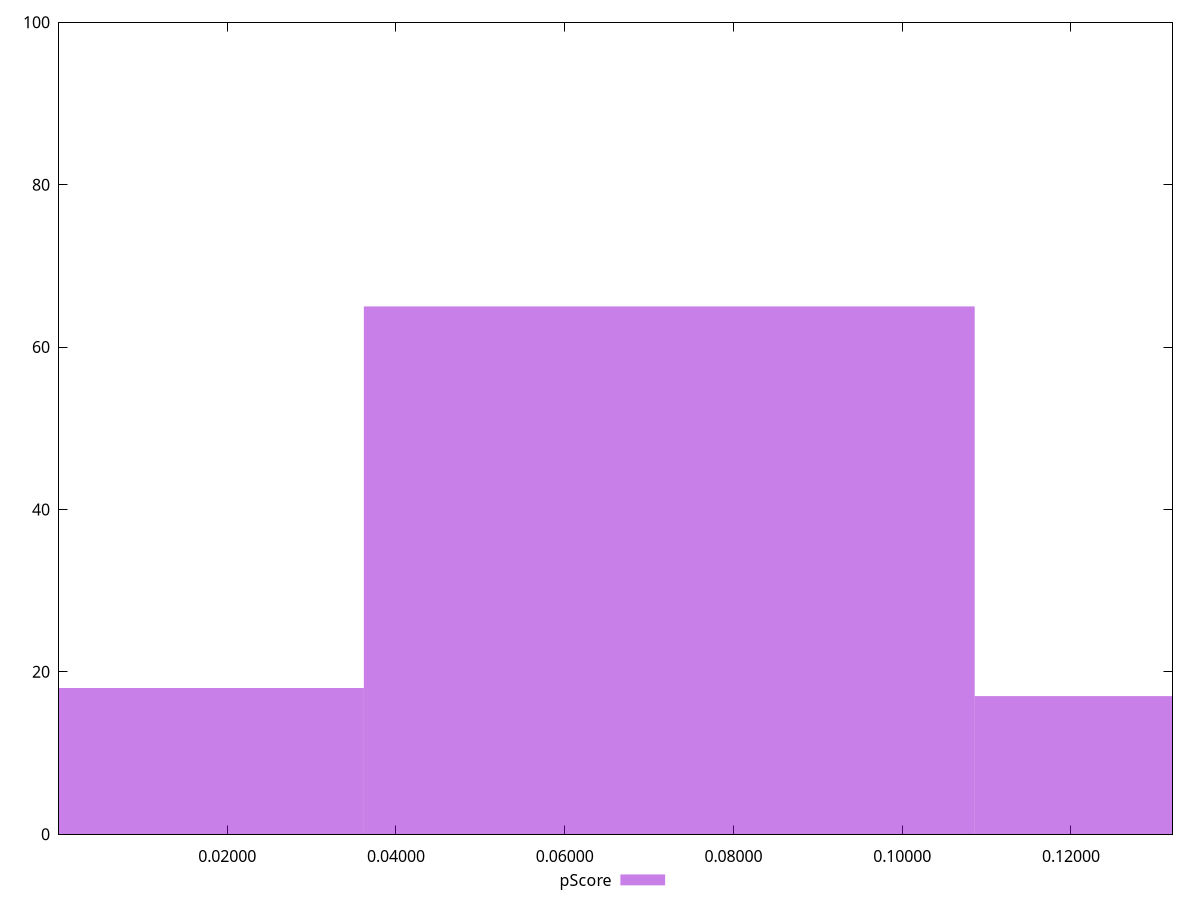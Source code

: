 reset

$pScore <<EOF
0.07240032708373428 65
0 18
0.14480065416746857 17
EOF

set key outside below
set boxwidth 0.07240032708373428
set xrange [0.00006851479858538401:0.13204463194839522]
set yrange [0:100]
set trange [0:100]
set style fill transparent solid 0.5 noborder
set terminal svg size 640, 490 enhanced background rgb 'white'
set output "reprap/max-potential-fid/samples/pages+cached+noexternal+nomedia+nocss/pScore/histogram.svg"

plot $pScore title "pScore" with boxes

reset
